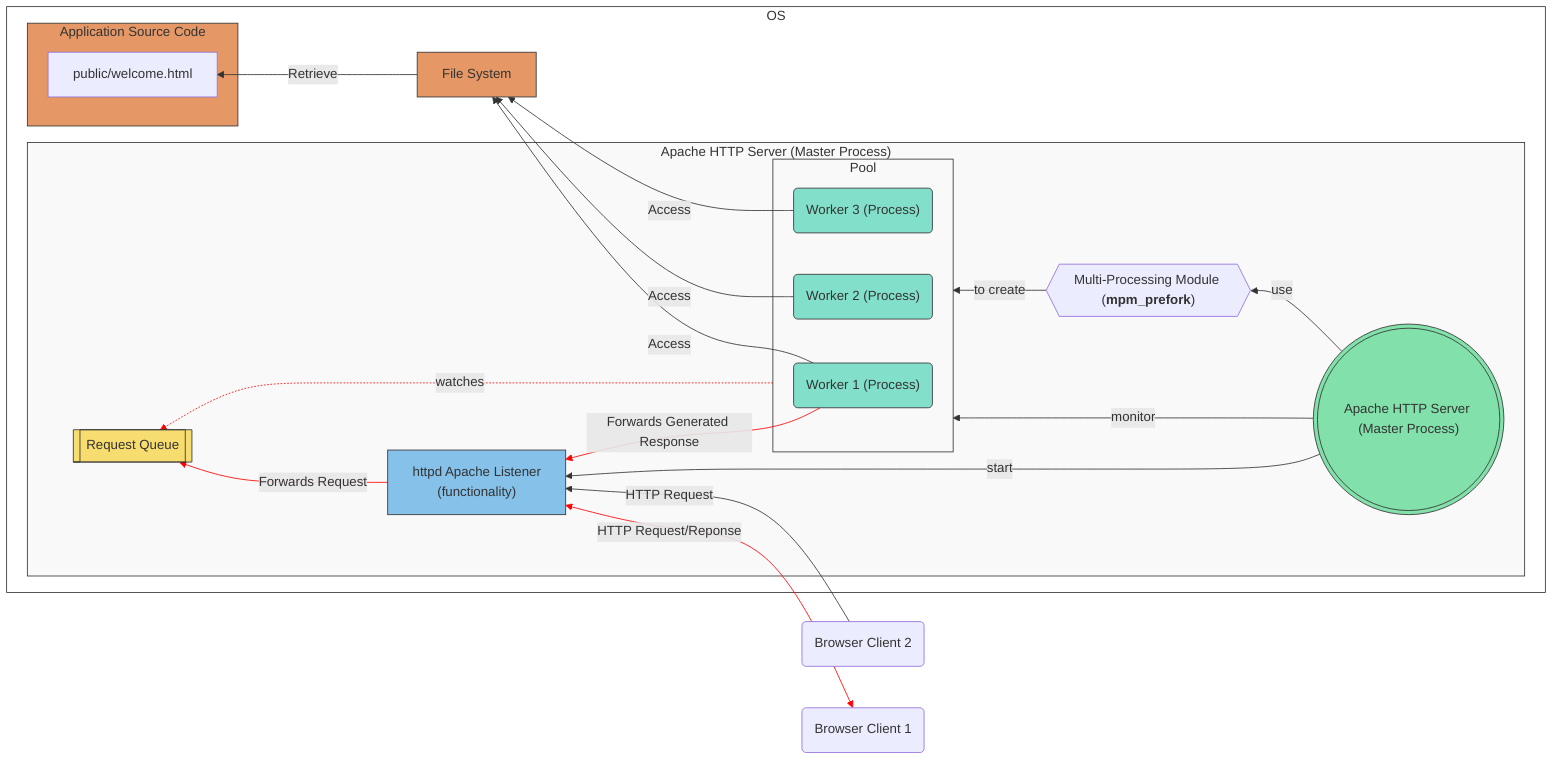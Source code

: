 graph RL;
  Browser1(Browser Client 1) <--> |HTTP Request/Reponse|HttpdModule;
  Browser2(Browser Client 2) --> |HTTP Request|HttpdModule;
  subgraph OS[OS]
    style OS fill:#ffffff00,stroke:#333;
    subgraph Apache["Apache HTTP Server (Master Process)"]
        HttpdModule["httpd Apache Listener<br>(functionality)"] -->|Forwards Request| Queue;
        MP((("Apache HTTP Server (Master Process)"))) -->|use|MPM;
        MP --> |monitor|Pool;
        MP --> |start|HttpdModule;
        MPM --> |to create|Pool;
        style Apache fill:#f9f9f9,stroke:#333;
        Queue[[Request Queue]];
        MPM{{"`Multi-Processing Module (**mpm_prefork**)`"}}
        subgraph Pool[Pool]
            direction TB;
            style Pool fill:#f9f9f9,stroke:#333;
            Worker1("Worker 1 (Process)");
            Worker2("Worker 2 (Process)");
            Worker3("Worker 3 (Process)");
        end
        Pool -. "watches" .-> Queue;
    end
    Worker1 -->|Access| FileSystem[File System];
    Worker1 -->|Forwards Generated Response|HttpdModule;
    Worker2 -->|Access| FileSystem;
    Worker3 -->|Access| FileSystem;
    FileSystem -->|Retrieve| WelcomePage[public/welcome.html];
    subgraph SourceCode[Application Source Code]
        style SourceCode fill:#f9f9f9,stroke:#333;
        WelcomePage[public/welcome.html];
    end
  end
  style HttpdModule fill:#85C1E9,stroke:#333;
  style Queue fill:#F7DC6F,stroke:#333;
  style Worker1 fill:#82E0CA,stroke:#333;
  style Worker2 fill:#82E0CA,stroke:#333;
  style Worker3 fill:#82E0CA,stroke:#333;
  style FileSystem fill:#E59866,stroke:#333;
  style SourceCode fill:#E59866,stroke:#333;
  style MP fill:#82E0AA,stroke:#333;
  linkStyle 0,2,7,9 stroke: red;